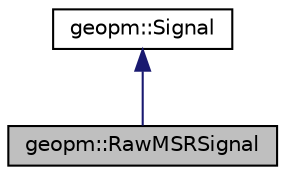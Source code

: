 digraph "geopm::RawMSRSignal"
{
  edge [fontname="Helvetica",fontsize="10",labelfontname="Helvetica",labelfontsize="10"];
  node [fontname="Helvetica",fontsize="10",shape=record];
  Node2 [label="geopm::RawMSRSignal",height=0.2,width=0.4,color="black", fillcolor="grey75", style="filled", fontcolor="black"];
  Node3 -> Node2 [dir="back",color="midnightblue",fontsize="10",style="solid",fontname="Helvetica"];
  Node3 [label="geopm::Signal",height=0.2,width=0.4,color="black", fillcolor="white", style="filled",URL="$classgeopm_1_1_signal.html"];
}
